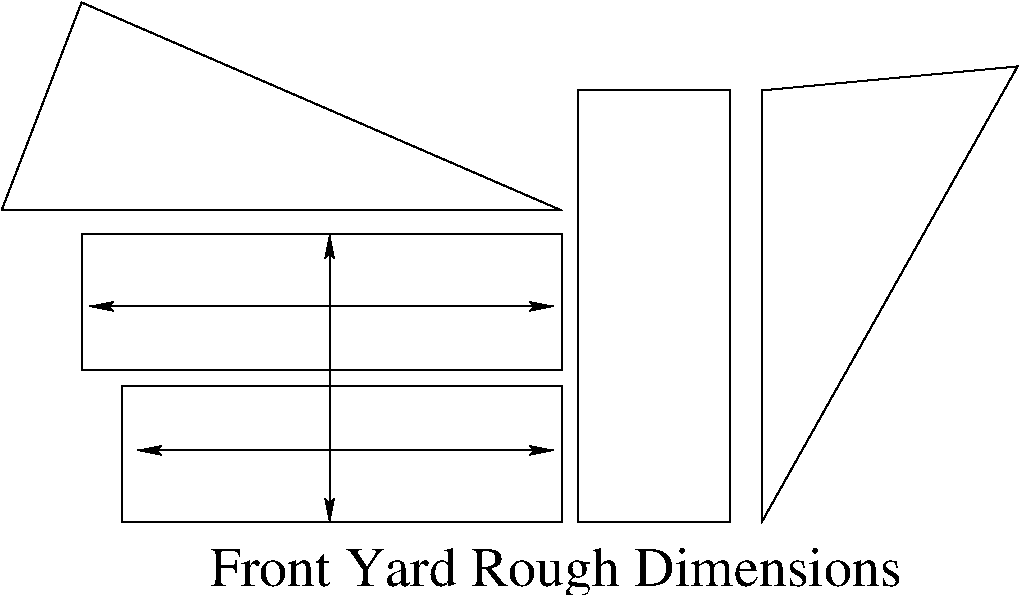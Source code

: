 #FIG 3.2  Produced by xfig version 3.2.5c
Landscape
Center
Inches
A4      
100.00
Single
-2
1200 2
2 2 0 1 0 7 50 -1 -1 0.000 0 0 -1 0 0 5
	 4920 1260 6060 1260 6060 4500 4920 4500 4920 1260
2 3 0 1 0 7 50 -1 -1 0.000 0 0 -1 0 0 4
	 6300 1260 6300 4500 8220 1080 6300 1260
2 2 0 1 0 7 50 -1 -1 0.000 0 0 -1 0 0 5
	 4800 4500 1500 4500 1500 3480 4800 3480 4800 4500
2 2 0 1 0 7 50 -1 -1 0.000 0 0 -1 0 0 5
	 4800 3360 1200 3360 1200 2340 4800 2340 4800 3360
2 3 0 1 0 7 50 -1 -1 0.000 0 0 -1 0 0 4
	 4800 2160 600 2160 1200 600 4800 2160
2 1 0 1 0 7 50 -1 -1 0.000 0 0 -1 1 1 2
	2 1 1.00 60.00 120.00
	2 1 1.00 60.00 120.00
	 3060 4500 3060 2340
2 1 0 1 0 7 50 -1 -1 0.000 0 0 -1 1 1 2
	2 1 1.00 60.00 120.00
	2 1 1.00 60.00 120.00
	 1260 2880 4740 2880
2 1 0 1 0 7 50 -1 -1 0.000 0 0 -1 1 1 2
	2 1 1.00 60.00 120.00
	2 1 1.00 60.00 120.00
	 1620 3960 4740 3960
4 0 0 50 -1 0 28 0.0000 4 165 2430 2160 4980 Front Yard Rough Dimensions\001
